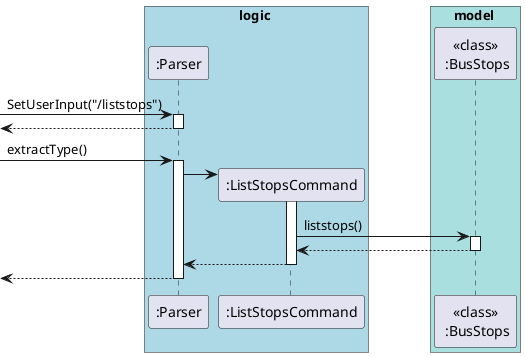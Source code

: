 @startuml
skinparam BoxPadding 30
box logic #LightBlue
participant ":Parser"
participant ":ListStopsCommand"
end box
box model #A9DFDF
participant "<<class>>\n :BusStops"
end box

[-> ":Parser" : SetUserInput("/liststops")
activate ":Parser"
[<-- ":Parser"
deactivate ":Parser"
[-> ":Parser" : extractType()
activate ":Parser"
create ":ListStopsCommand"
":Parser" -> ":ListStopsCommand"
activate ":ListStopsCommand"
":ListStopsCommand" -> "<<class>>\n :BusStops" :liststops()
activate "<<class>>\n :BusStops"
"<<class>>\n :BusStops" --> ":ListStopsCommand"
deactivate "<<class>>\n :BusStops"
":ListStopsCommand" --> ":Parser"
deactivate ":ListStopsCommand"
[<--":Parser"
deactivate ":Parser"

@enduml